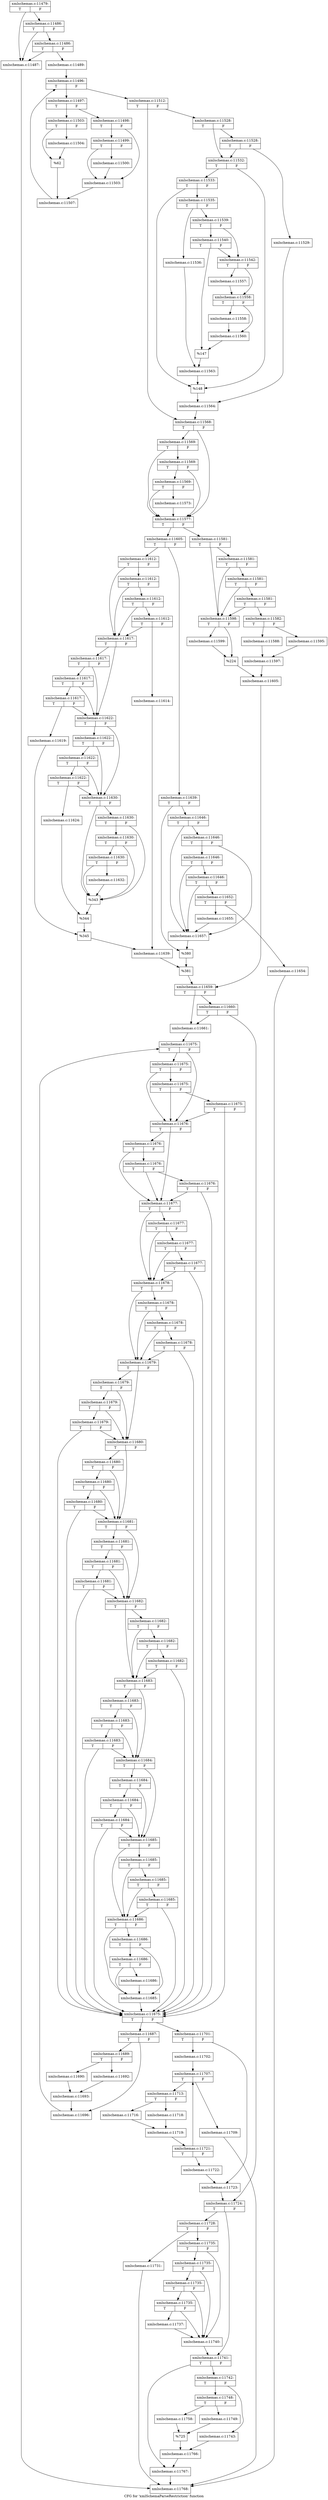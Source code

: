 digraph "CFG for 'xmlSchemaParseRestriction' function" {
	label="CFG for 'xmlSchemaParseRestriction' function";

	Node0x4de8700 [shape=record,label="{xmlschemas.c:11479:|{<s0>T|<s1>F}}"];
	Node0x4de8700 -> Node0x4dea140;
	Node0x4de8700 -> Node0x4dea260;
	Node0x4dea260 [shape=record,label="{xmlschemas.c:11486:|{<s0>T|<s1>F}}"];
	Node0x4dea260 -> Node0x4dea140;
	Node0x4dea260 -> Node0x4dea1e0;
	Node0x4dea1e0 [shape=record,label="{xmlschemas.c:11486:|{<s0>T|<s1>F}}"];
	Node0x4dea1e0 -> Node0x4dea140;
	Node0x4dea1e0 -> Node0x4dea190;
	Node0x4dea140 [shape=record,label="{xmlschemas.c:11487:}"];
	Node0x4dea140 -> Node0x4de91b0;
	Node0x4dea190 [shape=record,label="{xmlschemas.c:11489:}"];
	Node0x4dea190 -> Node0x4deb310;
	Node0x4deb310 [shape=record,label="{xmlschemas.c:11496:|{<s0>T|<s1>F}}"];
	Node0x4deb310 -> Node0x4deb700;
	Node0x4deb310 -> Node0x4deb530;
	Node0x4deb700 [shape=record,label="{xmlschemas.c:11497:|{<s0>T|<s1>F}}"];
	Node0x4deb700 -> Node0x4deb8c0;
	Node0x4deb700 -> Node0x4deb960;
	Node0x4deb8c0 [shape=record,label="{xmlschemas.c:11498:|{<s0>T|<s1>F}}"];
	Node0x4deb8c0 -> Node0x4debdc0;
	Node0x4deb8c0 -> Node0x4debe10;
	Node0x4debe10 [shape=record,label="{xmlschemas.c:11499:|{<s0>T|<s1>F}}"];
	Node0x4debe10 -> Node0x4debdc0;
	Node0x4debe10 -> Node0x4debd70;
	Node0x4debd70 [shape=record,label="{xmlschemas.c:11500:}"];
	Node0x4debd70 -> Node0x4debdc0;
	Node0x4debdc0 [shape=record,label="{xmlschemas.c:11503:}"];
	Node0x4debdc0 -> Node0x4deb910;
	Node0x4deb960 [shape=record,label="{xmlschemas.c:11503:|{<s0>T|<s1>F}}"];
	Node0x4deb960 -> Node0x4decd10;
	Node0x4deb960 -> Node0x4decd60;
	Node0x4decd10 [shape=record,label="{xmlschemas.c:11504:}"];
	Node0x4decd10 -> Node0x4decd60;
	Node0x4decd60 [shape=record,label="{%62}"];
	Node0x4decd60 -> Node0x4deb910;
	Node0x4deb910 [shape=record,label="{xmlschemas.c:11507:}"];
	Node0x4deb910 -> Node0x4deb310;
	Node0x4deb530 [shape=record,label="{xmlschemas.c:11512:|{<s0>T|<s1>F}}"];
	Node0x4deb530 -> Node0x4dede70;
	Node0x4deb530 -> Node0x4dedec0;
	Node0x4dede70 [shape=record,label="{xmlschemas.c:11528:|{<s0>T|<s1>F}}"];
	Node0x4dede70 -> Node0x4def0a0;
	Node0x4dede70 -> Node0x4deeb90;
	Node0x4def0a0 [shape=record,label="{xmlschemas.c:11528:|{<s0>T|<s1>F}}"];
	Node0x4def0a0 -> Node0x4dee8b0;
	Node0x4def0a0 -> Node0x4deeb90;
	Node0x4dee8b0 [shape=record,label="{xmlschemas.c:11529:}"];
	Node0x4dee8b0 -> Node0x4deebe0;
	Node0x4deeb90 [shape=record,label="{xmlschemas.c:11532:|{<s0>T|<s1>F}}"];
	Node0x4deeb90 -> Node0x4defc20;
	Node0x4deeb90 -> Node0x4defbd0;
	Node0x4defc20 [shape=record,label="{xmlschemas.c:11533:|{<s0>T|<s1>F}}"];
	Node0x4defc20 -> Node0x4defb80;
	Node0x4defc20 -> Node0x4defbd0;
	Node0x4defb80 [shape=record,label="{xmlschemas.c:11535:|{<s0>T|<s1>F}}"];
	Node0x4defb80 -> Node0x4df03e0;
	Node0x4defb80 -> Node0x4df0480;
	Node0x4df03e0 [shape=record,label="{xmlschemas.c:11536:}"];
	Node0x4df03e0 -> Node0x4df0430;
	Node0x4df0480 [shape=record,label="{xmlschemas.c:11539:|{<s0>T|<s1>F}}"];
	Node0x4df0480 -> Node0x4df0d00;
	Node0x4df0480 -> Node0x4df0c60;
	Node0x4df0d00 [shape=record,label="{xmlschemas.c:11540:|{<s0>T|<s1>F}}"];
	Node0x4df0d00 -> Node0x4df0cb0;
	Node0x4df0d00 -> Node0x4df0c60;
	Node0x4df0c60 [shape=record,label="{xmlschemas.c:11542:|{<s0>T|<s1>F}}"];
	Node0x4df0c60 -> Node0x4df2e20;
	Node0x4df0c60 -> Node0x4df2e70;
	Node0x4df2e20 [shape=record,label="{xmlschemas.c:11557:}"];
	Node0x4df2e20 -> Node0x4df2e70;
	Node0x4df2e70 [shape=record,label="{xmlschemas.c:11558:|{<s0>T|<s1>F}}"];
	Node0x4df2e70 -> Node0x4df32f0;
	Node0x4df2e70 -> Node0x4df3340;
	Node0x4df32f0 [shape=record,label="{xmlschemas.c:11558:}"];
	Node0x4df32f0 -> Node0x4df3340;
	Node0x4df3340 [shape=record,label="{xmlschemas.c:11560:}"];
	Node0x4df3340 -> Node0x4df0cb0;
	Node0x4df0cb0 [shape=record,label="{%147}"];
	Node0x4df0cb0 -> Node0x4df0430;
	Node0x4df0430 [shape=record,label="{xmlschemas.c:11563:}"];
	Node0x4df0430 -> Node0x4defbd0;
	Node0x4defbd0 [shape=record,label="{%148}"];
	Node0x4defbd0 -> Node0x4deebe0;
	Node0x4deebe0 [shape=record,label="{xmlschemas.c:11564:}"];
	Node0x4deebe0 -> Node0x4dedec0;
	Node0x4dedec0 [shape=record,label="{xmlschemas.c:11568:|{<s0>T|<s1>F}}"];
	Node0x4dedec0 -> Node0x4df4500;
	Node0x4dedec0 -> Node0x4df43e0;
	Node0x4df4500 [shape=record,label="{xmlschemas.c:11569:|{<s0>T|<s1>F}}"];
	Node0x4df4500 -> Node0x4df44b0;
	Node0x4df4500 -> Node0x4df43e0;
	Node0x4df44b0 [shape=record,label="{xmlschemas.c:11569:|{<s0>T|<s1>F}}"];
	Node0x4df44b0 -> Node0x4df4430;
	Node0x4df44b0 -> Node0x4df43e0;
	Node0x4df4430 [shape=record,label="{xmlschemas.c:11569:|{<s0>T|<s1>F}}"];
	Node0x4df4430 -> Node0x4df4390;
	Node0x4df4430 -> Node0x4df43e0;
	Node0x4df4390 [shape=record,label="{xmlschemas.c:11573:}"];
	Node0x4df4390 -> Node0x4df43e0;
	Node0x4df43e0 [shape=record,label="{xmlschemas.c:11577:|{<s0>T|<s1>F}}"];
	Node0x4df43e0 -> Node0x4df58d0;
	Node0x4df43e0 -> Node0x4df5970;
	Node0x4df58d0 [shape=record,label="{xmlschemas.c:11581:|{<s0>T|<s1>F}}"];
	Node0x4df58d0 -> Node0x4df5e70;
	Node0x4df58d0 -> Node0x4df5d50;
	Node0x4df5e70 [shape=record,label="{xmlschemas.c:11581:|{<s0>T|<s1>F}}"];
	Node0x4df5e70 -> Node0x4df5e20;
	Node0x4df5e70 -> Node0x4df5d50;
	Node0x4df5e20 [shape=record,label="{xmlschemas.c:11581:|{<s0>T|<s1>F}}"];
	Node0x4df5e20 -> Node0x4df5da0;
	Node0x4df5e20 -> Node0x4df5d50;
	Node0x4df5da0 [shape=record,label="{xmlschemas.c:11581:|{<s0>T|<s1>F}}"];
	Node0x4df5da0 -> Node0x4df5cb0;
	Node0x4df5da0 -> Node0x4df5d50;
	Node0x4df5cb0 [shape=record,label="{xmlschemas.c:11582:|{<s0>T|<s1>F}}"];
	Node0x4df5cb0 -> Node0x4df6a50;
	Node0x4df5cb0 -> Node0x4df6af0;
	Node0x4df6a50 [shape=record,label="{xmlschemas.c:11588:}"];
	Node0x4df6a50 -> Node0x4df6aa0;
	Node0x4df6af0 [shape=record,label="{xmlschemas.c:11595:}"];
	Node0x4df6af0 -> Node0x4df6aa0;
	Node0x4df6aa0 [shape=record,label="{xmlschemas.c:11597:}"];
	Node0x4df6aa0 -> Node0x4df5d00;
	Node0x4df5d50 [shape=record,label="{xmlschemas.c:11598:|{<s0>T|<s1>F}}"];
	Node0x4df5d50 -> Node0x4df7f40;
	Node0x4df5d50 -> Node0x4df7f90;
	Node0x4df7f40 [shape=record,label="{xmlschemas.c:11599:}"];
	Node0x4df7f40 -> Node0x4df7f90;
	Node0x4df7f90 [shape=record,label="{%224}"];
	Node0x4df7f90 -> Node0x4df5d00;
	Node0x4df5d00 [shape=record,label="{xmlschemas.c:11605:}"];
	Node0x4df5d00 -> Node0x4df5920;
	Node0x4df5970 [shape=record,label="{xmlschemas.c:11605:|{<s0>T|<s1>F}}"];
	Node0x4df5970 -> Node0x4df8bd0;
	Node0x4df5970 -> Node0x4df8c70;
	Node0x4df8bd0 [shape=record,label="{xmlschemas.c:11612:|{<s0>T|<s1>F}}"];
	Node0x4df8bd0 -> Node0x4df91b0;
	Node0x4df8bd0 -> Node0x4df9090;
	Node0x4df91b0 [shape=record,label="{xmlschemas.c:11612:|{<s0>T|<s1>F}}"];
	Node0x4df91b0 -> Node0x4df9160;
	Node0x4df91b0 -> Node0x4df9090;
	Node0x4df9160 [shape=record,label="{xmlschemas.c:11612:|{<s0>T|<s1>F}}"];
	Node0x4df9160 -> Node0x4df90e0;
	Node0x4df9160 -> Node0x4df9090;
	Node0x4df90e0 [shape=record,label="{xmlschemas.c:11612:|{<s0>T|<s1>F}}"];
	Node0x4df90e0 -> Node0x4df8ff0;
	Node0x4df90e0 -> Node0x4df9090;
	Node0x4df8ff0 [shape=record,label="{xmlschemas.c:11614:}"];
	Node0x4df8ff0 -> Node0x4df9040;
	Node0x4df9090 [shape=record,label="{xmlschemas.c:11617:|{<s0>T|<s1>F}}"];
	Node0x4df9090 -> Node0x4dfa960;
	Node0x4df9090 -> Node0x4dfa840;
	Node0x4dfa960 [shape=record,label="{xmlschemas.c:11617:|{<s0>T|<s1>F}}"];
	Node0x4dfa960 -> Node0x4dfa910;
	Node0x4dfa960 -> Node0x4dfa840;
	Node0x4dfa910 [shape=record,label="{xmlschemas.c:11617:|{<s0>T|<s1>F}}"];
	Node0x4dfa910 -> Node0x4dfa890;
	Node0x4dfa910 -> Node0x4dfa840;
	Node0x4dfa890 [shape=record,label="{xmlschemas.c:11617:|{<s0>T|<s1>F}}"];
	Node0x4dfa890 -> Node0x4dfa7a0;
	Node0x4dfa890 -> Node0x4dfa840;
	Node0x4dfa7a0 [shape=record,label="{xmlschemas.c:11619:}"];
	Node0x4dfa7a0 -> Node0x4dfa7f0;
	Node0x4dfa840 [shape=record,label="{xmlschemas.c:11622:|{<s0>T|<s1>F}}"];
	Node0x4dfa840 -> Node0x4dfc110;
	Node0x4dfa840 -> Node0x4dfbff0;
	Node0x4dfc110 [shape=record,label="{xmlschemas.c:11622:|{<s0>T|<s1>F}}"];
	Node0x4dfc110 -> Node0x4dfc0c0;
	Node0x4dfc110 -> Node0x4dfbff0;
	Node0x4dfc0c0 [shape=record,label="{xmlschemas.c:11622:|{<s0>T|<s1>F}}"];
	Node0x4dfc0c0 -> Node0x4dfc040;
	Node0x4dfc0c0 -> Node0x4dfbff0;
	Node0x4dfc040 [shape=record,label="{xmlschemas.c:11622:|{<s0>T|<s1>F}}"];
	Node0x4dfc040 -> Node0x4dfbf50;
	Node0x4dfc040 -> Node0x4dfbff0;
	Node0x4dfbf50 [shape=record,label="{xmlschemas.c:11624:}"];
	Node0x4dfbf50 -> Node0x4dfbfa0;
	Node0x4dfbff0 [shape=record,label="{xmlschemas.c:11630:|{<s0>T|<s1>F}}"];
	Node0x4dfbff0 -> Node0x4dfd870;
	Node0x4dfbff0 -> Node0x4dfd750;
	Node0x4dfd870 [shape=record,label="{xmlschemas.c:11630:|{<s0>T|<s1>F}}"];
	Node0x4dfd870 -> Node0x4dfd820;
	Node0x4dfd870 -> Node0x4dfd750;
	Node0x4dfd820 [shape=record,label="{xmlschemas.c:11630:|{<s0>T|<s1>F}}"];
	Node0x4dfd820 -> Node0x4dfd7a0;
	Node0x4dfd820 -> Node0x4dfd750;
	Node0x4dfd7a0 [shape=record,label="{xmlschemas.c:11630:|{<s0>T|<s1>F}}"];
	Node0x4dfd7a0 -> Node0x4dfd700;
	Node0x4dfd7a0 -> Node0x4dfd750;
	Node0x4dfd700 [shape=record,label="{xmlschemas.c:11632:}"];
	Node0x4dfd700 -> Node0x4dfd750;
	Node0x4dfd750 [shape=record,label="{%343}"];
	Node0x4dfd750 -> Node0x4dfbfa0;
	Node0x4dfbfa0 [shape=record,label="{%344}"];
	Node0x4dfbfa0 -> Node0x4dfa7f0;
	Node0x4dfa7f0 [shape=record,label="{%345}"];
	Node0x4dfa7f0 -> Node0x4df9040;
	Node0x4df9040 [shape=record,label="{xmlschemas.c:11639:}"];
	Node0x4df9040 -> Node0x4df8c20;
	Node0x4df8c70 [shape=record,label="{xmlschemas.c:11639:|{<s0>T|<s1>F}}"];
	Node0x4df8c70 -> Node0x4dfefb0;
	Node0x4df8c70 -> Node0x4dff000;
	Node0x4dfefb0 [shape=record,label="{xmlschemas.c:11646:|{<s0>T|<s1>F}}"];
	Node0x4dfefb0 -> Node0x4dff530;
	Node0x4dfefb0 -> Node0x4dff410;
	Node0x4dff530 [shape=record,label="{xmlschemas.c:11646:|{<s0>T|<s1>F}}"];
	Node0x4dff530 -> Node0x4dff4e0;
	Node0x4dff530 -> Node0x4dff410;
	Node0x4dff4e0 [shape=record,label="{xmlschemas.c:11646:|{<s0>T|<s1>F}}"];
	Node0x4dff4e0 -> Node0x4dff460;
	Node0x4dff4e0 -> Node0x4dff410;
	Node0x4dff460 [shape=record,label="{xmlschemas.c:11646:|{<s0>T|<s1>F}}"];
	Node0x4dff460 -> Node0x4dff3c0;
	Node0x4dff460 -> Node0x4dff410;
	Node0x4dff3c0 [shape=record,label="{xmlschemas.c:11652:|{<s0>T|<s1>F}}"];
	Node0x4dff3c0 -> Node0x4e006b0;
	Node0x4dff3c0 -> Node0x4e00700;
	Node0x4e006b0 [shape=record,label="{xmlschemas.c:11654:}"];
	Node0x4e006b0 -> Node0x4de91b0;
	Node0x4e00700 [shape=record,label="{xmlschemas.c:11655:}"];
	Node0x4e00700 -> Node0x4dff410;
	Node0x4dff410 [shape=record,label="{xmlschemas.c:11657:}"];
	Node0x4dff410 -> Node0x4dff000;
	Node0x4dff000 [shape=record,label="{%380}"];
	Node0x4dff000 -> Node0x4df8c20;
	Node0x4df8c20 [shape=record,label="{%381}"];
	Node0x4df8c20 -> Node0x4df5920;
	Node0x4df5920 [shape=record,label="{xmlschemas.c:11659:|{<s0>T|<s1>F}}"];
	Node0x4df5920 -> Node0x4e01200;
	Node0x4df5920 -> Node0x4e012a0;
	Node0x4e012a0 [shape=record,label="{xmlschemas.c:11660:|{<s0>T|<s1>F}}"];
	Node0x4e012a0 -> Node0x4e01200;
	Node0x4e012a0 -> Node0x4e01250;
	Node0x4e01200 [shape=record,label="{xmlschemas.c:11661:}"];
	Node0x4e01200 -> Node0x4e01e40;
	Node0x4e01e40 [shape=record,label="{xmlschemas.c:11675:|{<s0>T|<s1>F}}"];
	Node0x4e01e40 -> Node0x4e026f0;
	Node0x4e01e40 -> Node0x4e025a0;
	Node0x4e026f0 [shape=record,label="{xmlschemas.c:11675:|{<s0>T|<s1>F}}"];
	Node0x4e026f0 -> Node0x4e026a0;
	Node0x4e026f0 -> Node0x4e025a0;
	Node0x4e026a0 [shape=record,label="{xmlschemas.c:11675:|{<s0>T|<s1>F}}"];
	Node0x4e026a0 -> Node0x4e02620;
	Node0x4e026a0 -> Node0x4e025a0;
	Node0x4e02620 [shape=record,label="{xmlschemas.c:11675:|{<s0>T|<s1>F}}"];
	Node0x4e02620 -> Node0x4e02080;
	Node0x4e02620 -> Node0x4e025a0;
	Node0x4e025a0 [shape=record,label="{xmlschemas.c:11676:|{<s0>T|<s1>F}}"];
	Node0x4e025a0 -> Node0x4e03410;
	Node0x4e025a0 -> Node0x4e02520;
	Node0x4e03410 [shape=record,label="{xmlschemas.c:11676:|{<s0>T|<s1>F}}"];
	Node0x4e03410 -> Node0x4e033c0;
	Node0x4e03410 -> Node0x4e02520;
	Node0x4e033c0 [shape=record,label="{xmlschemas.c:11676:|{<s0>T|<s1>F}}"];
	Node0x4e033c0 -> Node0x4e03340;
	Node0x4e033c0 -> Node0x4e02520;
	Node0x4e03340 [shape=record,label="{xmlschemas.c:11676:|{<s0>T|<s1>F}}"];
	Node0x4e03340 -> Node0x4e02080;
	Node0x4e03340 -> Node0x4e02520;
	Node0x4e02520 [shape=record,label="{xmlschemas.c:11677:|{<s0>T|<s1>F}}"];
	Node0x4e02520 -> Node0x4e04230;
	Node0x4e02520 -> Node0x4e024a0;
	Node0x4e04230 [shape=record,label="{xmlschemas.c:11677:|{<s0>T|<s1>F}}"];
	Node0x4e04230 -> Node0x4e041e0;
	Node0x4e04230 -> Node0x4e024a0;
	Node0x4e041e0 [shape=record,label="{xmlschemas.c:11677:|{<s0>T|<s1>F}}"];
	Node0x4e041e0 -> Node0x4e04160;
	Node0x4e041e0 -> Node0x4e024a0;
	Node0x4e04160 [shape=record,label="{xmlschemas.c:11677:|{<s0>T|<s1>F}}"];
	Node0x4e04160 -> Node0x4e02080;
	Node0x4e04160 -> Node0x4e024a0;
	Node0x4e024a0 [shape=record,label="{xmlschemas.c:11678:|{<s0>T|<s1>F}}"];
	Node0x4e024a0 -> Node0x4e05050;
	Node0x4e024a0 -> Node0x4e02420;
	Node0x4e05050 [shape=record,label="{xmlschemas.c:11678:|{<s0>T|<s1>F}}"];
	Node0x4e05050 -> Node0x4e05000;
	Node0x4e05050 -> Node0x4e02420;
	Node0x4e05000 [shape=record,label="{xmlschemas.c:11678:|{<s0>T|<s1>F}}"];
	Node0x4e05000 -> Node0x4e04f80;
	Node0x4e05000 -> Node0x4e02420;
	Node0x4e04f80 [shape=record,label="{xmlschemas.c:11678:|{<s0>T|<s1>F}}"];
	Node0x4e04f80 -> Node0x4e02080;
	Node0x4e04f80 -> Node0x4e02420;
	Node0x4e02420 [shape=record,label="{xmlschemas.c:11679:|{<s0>T|<s1>F}}"];
	Node0x4e02420 -> Node0x4e05e70;
	Node0x4e02420 -> Node0x4e023a0;
	Node0x4e05e70 [shape=record,label="{xmlschemas.c:11679:|{<s0>T|<s1>F}}"];
	Node0x4e05e70 -> Node0x4e05e20;
	Node0x4e05e70 -> Node0x4e023a0;
	Node0x4e05e20 [shape=record,label="{xmlschemas.c:11679:|{<s0>T|<s1>F}}"];
	Node0x4e05e20 -> Node0x4e05da0;
	Node0x4e05e20 -> Node0x4e023a0;
	Node0x4e05da0 [shape=record,label="{xmlschemas.c:11679:|{<s0>T|<s1>F}}"];
	Node0x4e05da0 -> Node0x4e02080;
	Node0x4e05da0 -> Node0x4e023a0;
	Node0x4e023a0 [shape=record,label="{xmlschemas.c:11680:|{<s0>T|<s1>F}}"];
	Node0x4e023a0 -> Node0x4e06c90;
	Node0x4e023a0 -> Node0x4e02320;
	Node0x4e06c90 [shape=record,label="{xmlschemas.c:11680:|{<s0>T|<s1>F}}"];
	Node0x4e06c90 -> Node0x4e06c40;
	Node0x4e06c90 -> Node0x4e02320;
	Node0x4e06c40 [shape=record,label="{xmlschemas.c:11680:|{<s0>T|<s1>F}}"];
	Node0x4e06c40 -> Node0x4e06bc0;
	Node0x4e06c40 -> Node0x4e02320;
	Node0x4e06bc0 [shape=record,label="{xmlschemas.c:11680:|{<s0>T|<s1>F}}"];
	Node0x4e06bc0 -> Node0x4e02080;
	Node0x4e06bc0 -> Node0x4e02320;
	Node0x4e02320 [shape=record,label="{xmlschemas.c:11681:|{<s0>T|<s1>F}}"];
	Node0x4e02320 -> Node0x4e07ab0;
	Node0x4e02320 -> Node0x4e022a0;
	Node0x4e07ab0 [shape=record,label="{xmlschemas.c:11681:|{<s0>T|<s1>F}}"];
	Node0x4e07ab0 -> Node0x4e07a60;
	Node0x4e07ab0 -> Node0x4e022a0;
	Node0x4e07a60 [shape=record,label="{xmlschemas.c:11681:|{<s0>T|<s1>F}}"];
	Node0x4e07a60 -> Node0x4e079e0;
	Node0x4e07a60 -> Node0x4e022a0;
	Node0x4e079e0 [shape=record,label="{xmlschemas.c:11681:|{<s0>T|<s1>F}}"];
	Node0x4e079e0 -> Node0x4e02080;
	Node0x4e079e0 -> Node0x4e022a0;
	Node0x4e022a0 [shape=record,label="{xmlschemas.c:11682:|{<s0>T|<s1>F}}"];
	Node0x4e022a0 -> Node0x4e088d0;
	Node0x4e022a0 -> Node0x4e02220;
	Node0x4e088d0 [shape=record,label="{xmlschemas.c:11682:|{<s0>T|<s1>F}}"];
	Node0x4e088d0 -> Node0x4e08880;
	Node0x4e088d0 -> Node0x4e02220;
	Node0x4e08880 [shape=record,label="{xmlschemas.c:11682:|{<s0>T|<s1>F}}"];
	Node0x4e08880 -> Node0x4e08800;
	Node0x4e08880 -> Node0x4e02220;
	Node0x4e08800 [shape=record,label="{xmlschemas.c:11682:|{<s0>T|<s1>F}}"];
	Node0x4e08800 -> Node0x4e02080;
	Node0x4e08800 -> Node0x4e02220;
	Node0x4e02220 [shape=record,label="{xmlschemas.c:11683:|{<s0>T|<s1>F}}"];
	Node0x4e02220 -> Node0x4e096f0;
	Node0x4e02220 -> Node0x4e021a0;
	Node0x4e096f0 [shape=record,label="{xmlschemas.c:11683:|{<s0>T|<s1>F}}"];
	Node0x4e096f0 -> Node0x4e096a0;
	Node0x4e096f0 -> Node0x4e021a0;
	Node0x4e096a0 [shape=record,label="{xmlschemas.c:11683:|{<s0>T|<s1>F}}"];
	Node0x4e096a0 -> Node0x4e09620;
	Node0x4e096a0 -> Node0x4e021a0;
	Node0x4e09620 [shape=record,label="{xmlschemas.c:11683:|{<s0>T|<s1>F}}"];
	Node0x4e09620 -> Node0x4e02080;
	Node0x4e09620 -> Node0x4e021a0;
	Node0x4e021a0 [shape=record,label="{xmlschemas.c:11684:|{<s0>T|<s1>F}}"];
	Node0x4e021a0 -> Node0x4e0a510;
	Node0x4e021a0 -> Node0x4e02120;
	Node0x4e0a510 [shape=record,label="{xmlschemas.c:11684:|{<s0>T|<s1>F}}"];
	Node0x4e0a510 -> Node0x4e0a4c0;
	Node0x4e0a510 -> Node0x4e02120;
	Node0x4e0a4c0 [shape=record,label="{xmlschemas.c:11684:|{<s0>T|<s1>F}}"];
	Node0x4e0a4c0 -> Node0x4e0a440;
	Node0x4e0a4c0 -> Node0x4e02120;
	Node0x4e0a440 [shape=record,label="{xmlschemas.c:11684:|{<s0>T|<s1>F}}"];
	Node0x4e0a440 -> Node0x4e02080;
	Node0x4e0a440 -> Node0x4e02120;
	Node0x4e02120 [shape=record,label="{xmlschemas.c:11685:|{<s0>T|<s1>F}}"];
	Node0x4e02120 -> Node0x4e0b300;
	Node0x4e02120 -> Node0x4e020d0;
	Node0x4e0b300 [shape=record,label="{xmlschemas.c:11685:|{<s0>T|<s1>F}}"];
	Node0x4e0b300 -> Node0x4e0b2b0;
	Node0x4e0b300 -> Node0x4e020d0;
	Node0x4e0b2b0 [shape=record,label="{xmlschemas.c:11685:|{<s0>T|<s1>F}}"];
	Node0x4e0b2b0 -> Node0x4e0b230;
	Node0x4e0b2b0 -> Node0x4e020d0;
	Node0x4e0b230 [shape=record,label="{xmlschemas.c:11685:|{<s0>T|<s1>F}}"];
	Node0x4e0b230 -> Node0x4e02080;
	Node0x4e0b230 -> Node0x4e020d0;
	Node0x4e020d0 [shape=record,label="{xmlschemas.c:11686:|{<s0>T|<s1>F}}"];
	Node0x4e020d0 -> Node0x4e0c270;
	Node0x4e020d0 -> Node0x4e0c0b0;
	Node0x4e0c270 [shape=record,label="{xmlschemas.c:11686:|{<s0>T|<s1>F}}"];
	Node0x4e0c270 -> Node0x4e0c220;
	Node0x4e0c270 -> Node0x4e0c0b0;
	Node0x4e0c220 [shape=record,label="{xmlschemas.c:11686:|{<s0>T|<s1>F}}"];
	Node0x4e0c220 -> Node0x4e0c1d0;
	Node0x4e0c220 -> Node0x4e0c0b0;
	Node0x4e0c1d0 [shape=record,label="{xmlschemas.c:11686:}"];
	Node0x4e0c1d0 -> Node0x4e0c0b0;
	Node0x4e0c0b0 [shape=record,label="{xmlschemas.c:11685:}"];
	Node0x4e0c0b0 -> Node0x4e02080;
	Node0x4e02080 [shape=record,label="{xmlschemas.c:11675:|{<s0>T|<s1>F}}"];
	Node0x4e02080 -> Node0x4e0cd60;
	Node0x4e02080 -> Node0x4e02000;
	Node0x4e0cd60 [shape=record,label="{xmlschemas.c:11687:|{<s0>T|<s1>F}}"];
	Node0x4e0cd60 -> Node0x4e0e0c0;
	Node0x4e0cd60 -> Node0x4e0e070;
	Node0x4e0e0c0 [shape=record,label="{xmlschemas.c:11689:|{<s0>T|<s1>F}}"];
	Node0x4e0e0c0 -> Node0x4e0e420;
	Node0x4e0e0c0 -> Node0x4e0e4c0;
	Node0x4e0e420 [shape=record,label="{xmlschemas.c:11690:}"];
	Node0x4e0e420 -> Node0x4e0e470;
	Node0x4e0e4c0 [shape=record,label="{xmlschemas.c:11692:}"];
	Node0x4e0e4c0 -> Node0x4e0e470;
	Node0x4e0e470 [shape=record,label="{xmlschemas.c:11693:}"];
	Node0x4e0e470 -> Node0x4e0e070;
	Node0x4e0e070 [shape=record,label="{xmlschemas.c:11696:}"];
	Node0x4e0e070 -> Node0x4e01e40;
	Node0x4e02000 [shape=record,label="{xmlschemas.c:11701:|{<s0>T|<s1>F}}"];
	Node0x4e02000 -> Node0x4e0f390;
	Node0x4e02000 -> Node0x4e0f3e0;
	Node0x4e0f390 [shape=record,label="{xmlschemas.c:11702:}"];
	Node0x4e0f390 -> Node0x4e100b0;
	Node0x4e100b0 [shape=record,label="{xmlschemas.c:11707:|{<s0>T|<s1>F}}"];
	Node0x4e100b0 -> Node0x4e10560;
	Node0x4e100b0 -> Node0x4e105b0;
	Node0x4e10560 [shape=record,label="{xmlschemas.c:11709:}"];
	Node0x4e10560 -> Node0x4de91b0;
	Node0x4e105b0 [shape=record,label="{xmlschemas.c:11713:|{<s0>T|<s1>F}}"];
	Node0x4e105b0 -> Node0x4e113e0;
	Node0x4e105b0 -> Node0x4e11480;
	Node0x4e113e0 [shape=record,label="{xmlschemas.c:11716:}"];
	Node0x4e113e0 -> Node0x4e11430;
	Node0x4e11480 [shape=record,label="{xmlschemas.c:11718:}"];
	Node0x4e11480 -> Node0x4e11430;
	Node0x4e11430 [shape=record,label="{xmlschemas.c:11719:}"];
	Node0x4e11430 -> Node0x4e10060;
	Node0x4e10060 [shape=record,label="{xmlschemas.c:11721:|{<s0>T|<s1>F}}"];
	Node0x4e10060 -> Node0x4e100b0;
	Node0x4e10060 -> Node0x4e10010;
	Node0x4e10010 [shape=record,label="{xmlschemas.c:11722:}"];
	Node0x4e10010 -> Node0x4e0f3e0;
	Node0x4e0f3e0 [shape=record,label="{xmlschemas.c:11723:}"];
	Node0x4e0f3e0 -> Node0x4e01250;
	Node0x4e01250 [shape=record,label="{xmlschemas.c:11724:|{<s0>T|<s1>F}}"];
	Node0x4e01250 -> Node0x4e12640;
	Node0x4e01250 -> Node0x4e12690;
	Node0x4e12640 [shape=record,label="{xmlschemas.c:11728:|{<s0>T|<s1>F}}"];
	Node0x4e12640 -> Node0x4e12b00;
	Node0x4e12640 -> Node0x4e12b50;
	Node0x4e12b00 [shape=record,label="{xmlschemas.c:11731:}"];
	Node0x4e12b00 -> Node0x4de91b0;
	Node0x4e12b50 [shape=record,label="{xmlschemas.c:11735:|{<s0>T|<s1>F}}"];
	Node0x4e12b50 -> Node0x4e13580;
	Node0x4e12b50 -> Node0x4e13460;
	Node0x4e13580 [shape=record,label="{xmlschemas.c:11735:|{<s0>T|<s1>F}}"];
	Node0x4e13580 -> Node0x4e13530;
	Node0x4e13580 -> Node0x4e13460;
	Node0x4e13530 [shape=record,label="{xmlschemas.c:11735:|{<s0>T|<s1>F}}"];
	Node0x4e13530 -> Node0x4e134b0;
	Node0x4e13530 -> Node0x4e13460;
	Node0x4e134b0 [shape=record,label="{xmlschemas.c:11735:|{<s0>T|<s1>F}}"];
	Node0x4e134b0 -> Node0x4e13410;
	Node0x4e134b0 -> Node0x4e13460;
	Node0x4e13410 [shape=record,label="{xmlschemas.c:11737:}"];
	Node0x4e13410 -> Node0x4e13460;
	Node0x4e13460 [shape=record,label="{xmlschemas.c:11740:}"];
	Node0x4e13460 -> Node0x4e12690;
	Node0x4e12690 [shape=record,label="{xmlschemas.c:11741:|{<s0>T|<s1>F}}"];
	Node0x4e12690 -> Node0x4e14ac0;
	Node0x4e12690 -> Node0x4e14b10;
	Node0x4e14ac0 [shape=record,label="{xmlschemas.c:11742:|{<s0>T|<s1>F}}"];
	Node0x4e14ac0 -> Node0x4e14e50;
	Node0x4e14ac0 -> Node0x4e14ef0;
	Node0x4e14e50 [shape=record,label="{xmlschemas.c:11743:}"];
	Node0x4e14e50 -> Node0x4e14ea0;
	Node0x4e14ef0 [shape=record,label="{xmlschemas.c:11748:|{<s0>T|<s1>F}}"];
	Node0x4e14ef0 -> Node0x4e157b0;
	Node0x4e14ef0 -> Node0x4e15850;
	Node0x4e157b0 [shape=record,label="{xmlschemas.c:11749:}"];
	Node0x4e157b0 -> Node0x4e15800;
	Node0x4e15850 [shape=record,label="{xmlschemas.c:11758:}"];
	Node0x4e15850 -> Node0x4e15800;
	Node0x4e15800 [shape=record,label="{%725}"];
	Node0x4e15800 -> Node0x4e14ea0;
	Node0x4e14ea0 [shape=record,label="{xmlschemas.c:11766:}"];
	Node0x4e14ea0 -> Node0x4e14b10;
	Node0x4e14b10 [shape=record,label="{xmlschemas.c:11767:}"];
	Node0x4e14b10 -> Node0x4de91b0;
	Node0x4de91b0 [shape=record,label="{xmlschemas.c:11768:}"];
}
